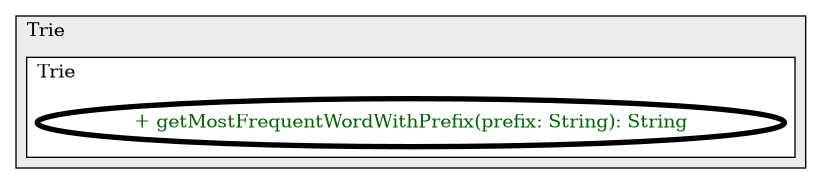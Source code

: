 @startuml

/' diagram meta data start
config=CallConfiguration;
{
  "rootMethod": "Trie#getMostFrequentWordWithPrefix(String)",
  "projectClassification": {
    "searchMode": "OpenProject", // OpenProject, AllProjects
    "includedProjects": "",
    "pathEndKeywords": "*.impl",
    "isClientPath": "",
    "isClientName": "",
    "isTestPath": "",
    "isTestName": "",
    "isMappingPath": "",
    "isMappingName": "",
    "isDataAccessPath": "",
    "isDataAccessName": "",
    "isDataStructurePath": "",
    "isDataStructureName": "",
    "isInterfaceStructuresPath": "",
    "isInterfaceStructuresName": "",
    "isEntryPointPath": "",
    "isEntryPointName": "",
    "treatFinalFieldsAsMandatory": false
  },
  "graphRestriction": {
    "classPackageExcludeFilter": "",
    "classPackageIncludeFilter": "",
    "classNameExcludeFilter": "",
    "classNameIncludeFilter": "",
    "methodNameExcludeFilter": "",
    "methodNameIncludeFilter": "",
    "removeByInheritance": "", // inheritance/annotation based filtering is done in a second step
    "removeByAnnotation": "",
    "removeByClassPackage": "", // cleanup the graph after inheritance/annotation based filtering is done
    "removeByClassName": "",
    "cutMappings": false,
    "cutEnum": false,
    "cutTests": false,
    "cutClient": false,
    "cutDataAccess": false,
    "cutInterfaceStructures": false,
    "cutDataStructures": false,
    "cutGetterAndSetter": false,
    "cutConstructors": false
  },
  "graphTraversal": {
    "forwardDepth": 6,
    "backwardDepth": 6,
    "classPackageExcludeFilter": "",
    "classPackageIncludeFilter": "",
    "classNameExcludeFilter": "",
    "classNameIncludeFilter": "",
    "methodNameExcludeFilter": "",
    "methodNameIncludeFilter": "",
    "hideMappings": false,
    "hideDataStructures": false,
    "hidePrivateMethods": false,
    "hideInterfaceCalls": false, // indirection: implementation -> interface (is hidden) -> implementation
    "onlyShowApplicationEntryPoints": false, // root node is included
    "useMethodCallsForStructureDiagram": "BothDirections" // ForwardOnly, BothDirections, No
  },
  "details": {
    "aggregation": "GroupByClass", // ByClass, GroupByClass, None
    "showMethodParametersTypes": true,
    "showMethodParametersNames": true,
    "showMethodReturnType": true,
    "showPackageLevels": 5,
    "showCallOrder": true,
    "edgeMode": "TypesAndMethods", // TypesOnly, MethodsOnly, TypesAndMethods, MethodsAndDirectTypeUsage
    "showDetailedClassStructure": true
  },
  "rootClass": "Trie",
  "extensionCallbackMethod": "" // qualified.class.name#methodName - signature: public static String method(String)
}
diagram meta data end '/



digraph g {
    rankdir="LR"
    splines=polyline
    

'nodes 
subgraph cluster_2615354 { 
   	label=Trie
	labeljust=l
	fillcolor="#ececec"
	style=filled
   
   subgraph cluster_1244810606 { 
   	label=Trie
	labeljust=l
	fillcolor=white
	style=filled
   
   Trie2615354XXXgetMostFrequentWordWithPrefix1808118735[
	label="+ getMostFrequentWordWithPrefix(prefix: String): String"
	style=filled
	fillcolor=white
	tooltip="Trie

&#10;  NOTE: TO BE IMPLEMENTED IN ASSIGNMENT 1 Finds the most frequently&#10;  occurring word represented in the trie (according to the dictionary file)&#10;  that begins with the provided prefix.&#10; &#10;  @param prefix The prefix to search for&#10;  @return The most frequent word that starts with prefix&#10; "
	penwidth=4
	fontcolor=darkgreen
];
} 
} 

'edges    

    
}
@enduml